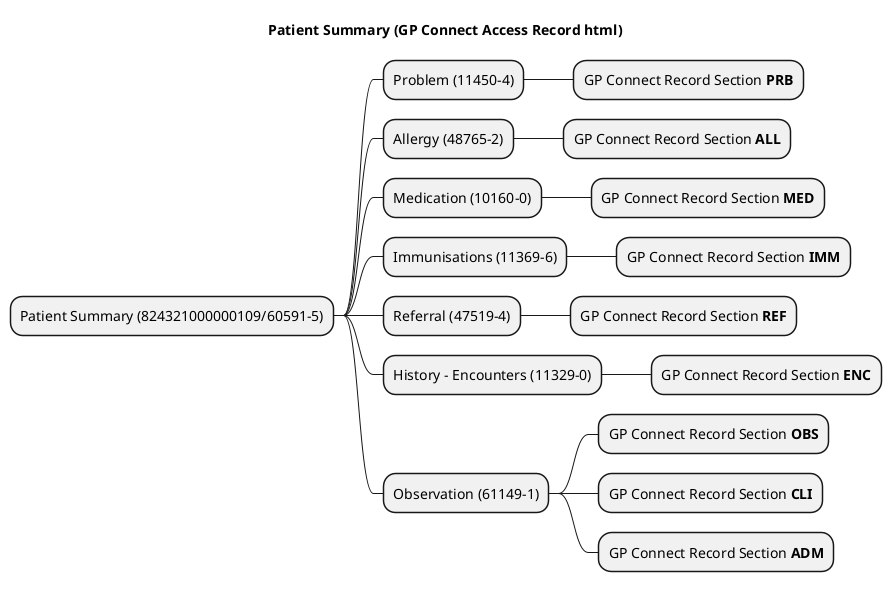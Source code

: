 @startmindmap

title "Patient Summary (GP Connect Access Record html)"

* Patient Summary (824321000000109/60591-5)
** Problem (11450-4)
*** GP Connect Record Section **PRB**
** Allergy (48765-2)
*** GP Connect Record Section **ALL**
** Medication (10160-0)
*** GP Connect Record Section **MED**
** Immunisations (11369-6)
*** GP Connect Record Section **IMM**
** Referral (47519-4)
*** GP Connect Record Section **REF**
** History - Encounters (11329-0)
*** GP Connect Record Section **ENC**
** Observation (61149-1)
*** GP Connect Record Section **OBS**
*** GP Connect Record Section **CLI**
*** GP Connect Record Section **ADM**

@endmindmap
